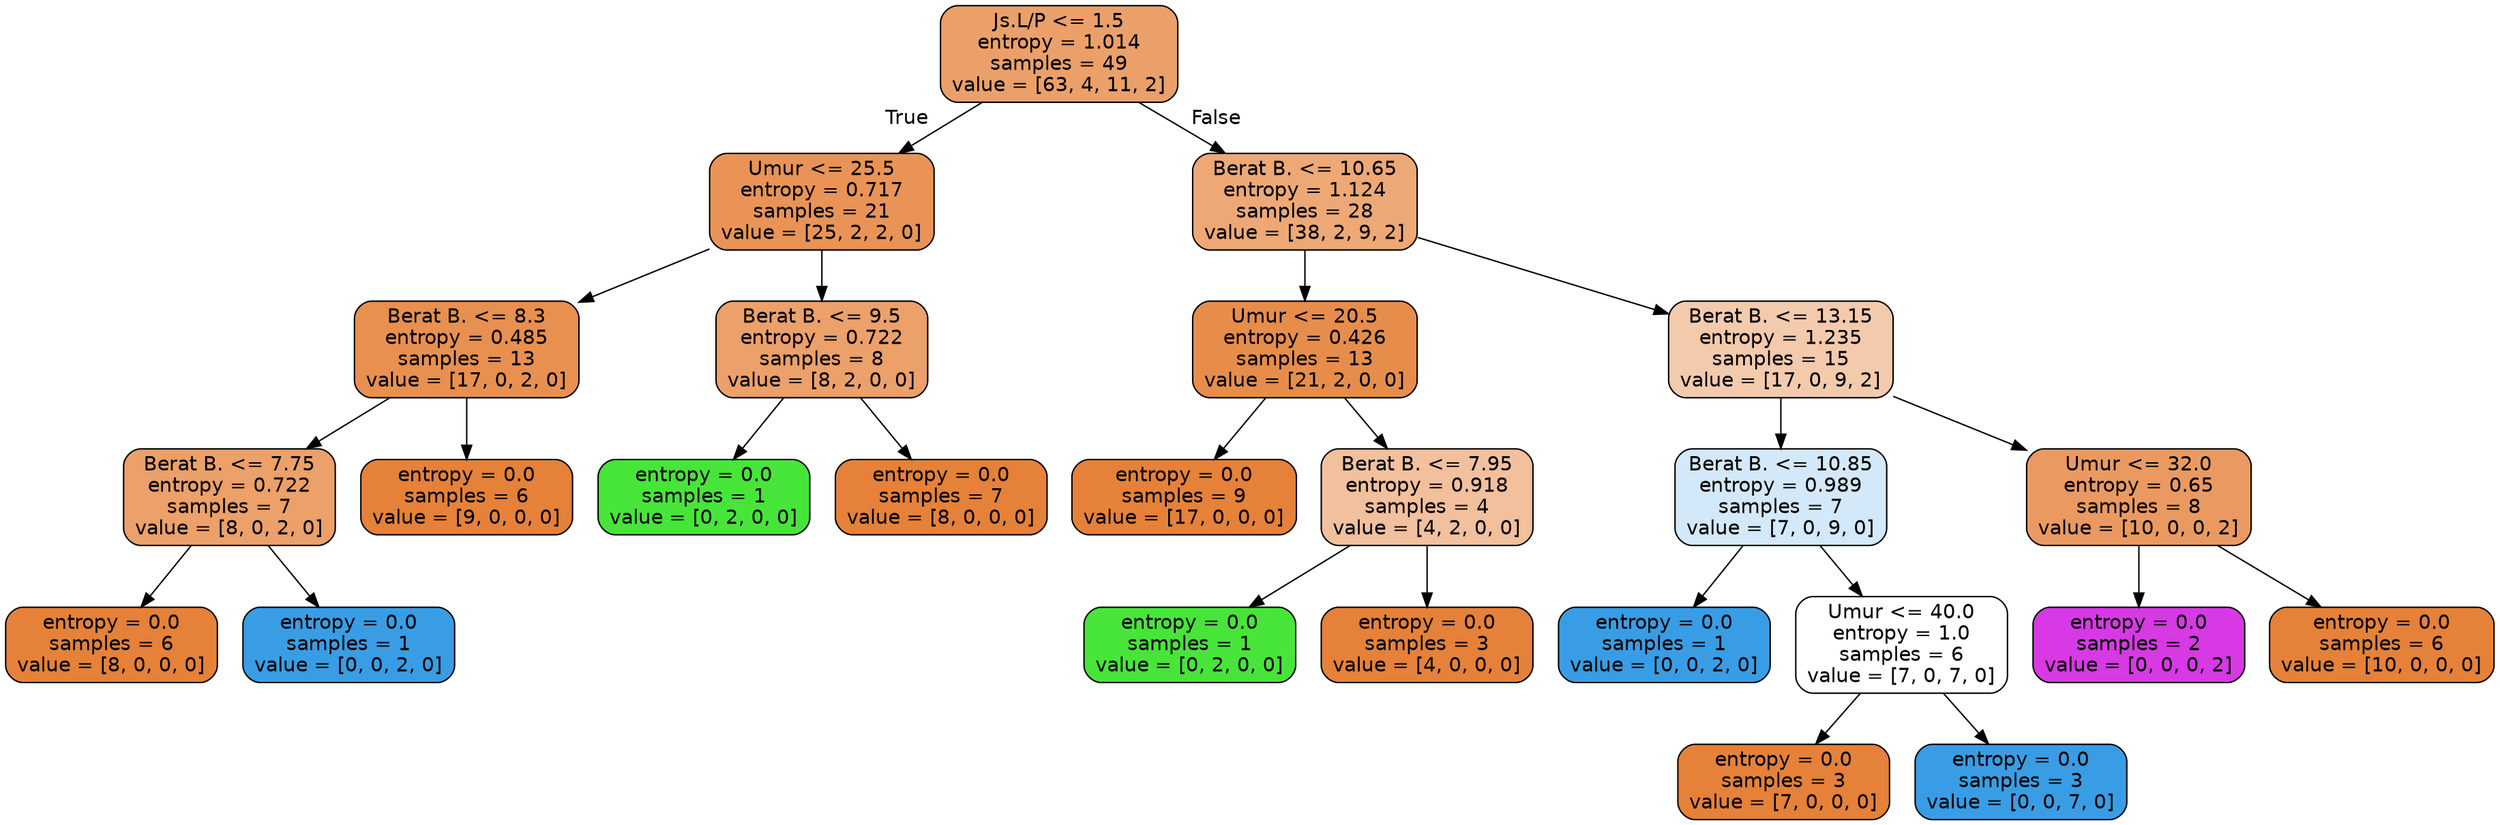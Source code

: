 digraph Tree {
node [shape=box, style="filled, rounded", color="black", fontname=helvetica] ;
edge [fontname=helvetica] ;
0 [label="Js.L/P <= 1.5\nentropy = 1.014\nsamples = 49\nvalue = [63, 4, 11, 2]", fillcolor="#eba06a"] ;
1 [label="Umur <= 25.5\nentropy = 0.717\nsamples = 21\nvalue = [25, 2, 2, 0]", fillcolor="#e99456"] ;
0 -> 1 [labeldistance=2.5, labelangle=45, headlabel="True"] ;
2 [label="Berat B. <= 8.3\nentropy = 0.485\nsamples = 13\nvalue = [17, 0, 2, 0]", fillcolor="#e89050"] ;
1 -> 2 ;
3 [label="Berat B. <= 7.75\nentropy = 0.722\nsamples = 7\nvalue = [8, 0, 2, 0]", fillcolor="#eca06a"] ;
2 -> 3 ;
4 [label="entropy = 0.0\nsamples = 6\nvalue = [8, 0, 0, 0]", fillcolor="#e58139"] ;
3 -> 4 ;
5 [label="entropy = 0.0\nsamples = 1\nvalue = [0, 0, 2, 0]", fillcolor="#399de5"] ;
3 -> 5 ;
6 [label="entropy = 0.0\nsamples = 6\nvalue = [9, 0, 0, 0]", fillcolor="#e58139"] ;
2 -> 6 ;
7 [label="Berat B. <= 9.5\nentropy = 0.722\nsamples = 8\nvalue = [8, 2, 0, 0]", fillcolor="#eca06a"] ;
1 -> 7 ;
8 [label="entropy = 0.0\nsamples = 1\nvalue = [0, 2, 0, 0]", fillcolor="#47e539"] ;
7 -> 8 ;
9 [label="entropy = 0.0\nsamples = 7\nvalue = [8, 0, 0, 0]", fillcolor="#e58139"] ;
7 -> 9 ;
10 [label="Berat B. <= 10.65\nentropy = 1.124\nsamples = 28\nvalue = [38, 2, 9, 2]", fillcolor="#eda876"] ;
0 -> 10 [labeldistance=2.5, labelangle=-45, headlabel="False"] ;
11 [label="Umur <= 20.5\nentropy = 0.426\nsamples = 13\nvalue = [21, 2, 0, 0]", fillcolor="#e78d4c"] ;
10 -> 11 ;
12 [label="entropy = 0.0\nsamples = 9\nvalue = [17, 0, 0, 0]", fillcolor="#e58139"] ;
11 -> 12 ;
13 [label="Berat B. <= 7.95\nentropy = 0.918\nsamples = 4\nvalue = [4, 2, 0, 0]", fillcolor="#f2c09c"] ;
11 -> 13 ;
14 [label="entropy = 0.0\nsamples = 1\nvalue = [0, 2, 0, 0]", fillcolor="#47e539"] ;
13 -> 14 ;
15 [label="entropy = 0.0\nsamples = 3\nvalue = [4, 0, 0, 0]", fillcolor="#e58139"] ;
13 -> 15 ;
16 [label="Berat B. <= 13.15\nentropy = 1.235\nsamples = 15\nvalue = [17, 0, 9, 2]", fillcolor="#f4caac"] ;
10 -> 16 ;
17 [label="Berat B. <= 10.85\nentropy = 0.989\nsamples = 7\nvalue = [7, 0, 9, 0]", fillcolor="#d3e9f9"] ;
16 -> 17 ;
18 [label="entropy = 0.0\nsamples = 1\nvalue = [0, 0, 2, 0]", fillcolor="#399de5"] ;
17 -> 18 ;
19 [label="Umur <= 40.0\nentropy = 1.0\nsamples = 6\nvalue = [7, 0, 7, 0]", fillcolor="#ffffff"] ;
17 -> 19 ;
20 [label="entropy = 0.0\nsamples = 3\nvalue = [7, 0, 0, 0]", fillcolor="#e58139"] ;
19 -> 20 ;
21 [label="entropy = 0.0\nsamples = 3\nvalue = [0, 0, 7, 0]", fillcolor="#399de5"] ;
19 -> 21 ;
22 [label="Umur <= 32.0\nentropy = 0.65\nsamples = 8\nvalue = [10, 0, 0, 2]", fillcolor="#ea9a61"] ;
16 -> 22 ;
23 [label="entropy = 0.0\nsamples = 2\nvalue = [0, 0, 0, 2]", fillcolor="#d739e5"] ;
22 -> 23 ;
24 [label="entropy = 0.0\nsamples = 6\nvalue = [10, 0, 0, 0]", fillcolor="#e58139"] ;
22 -> 24 ;
}